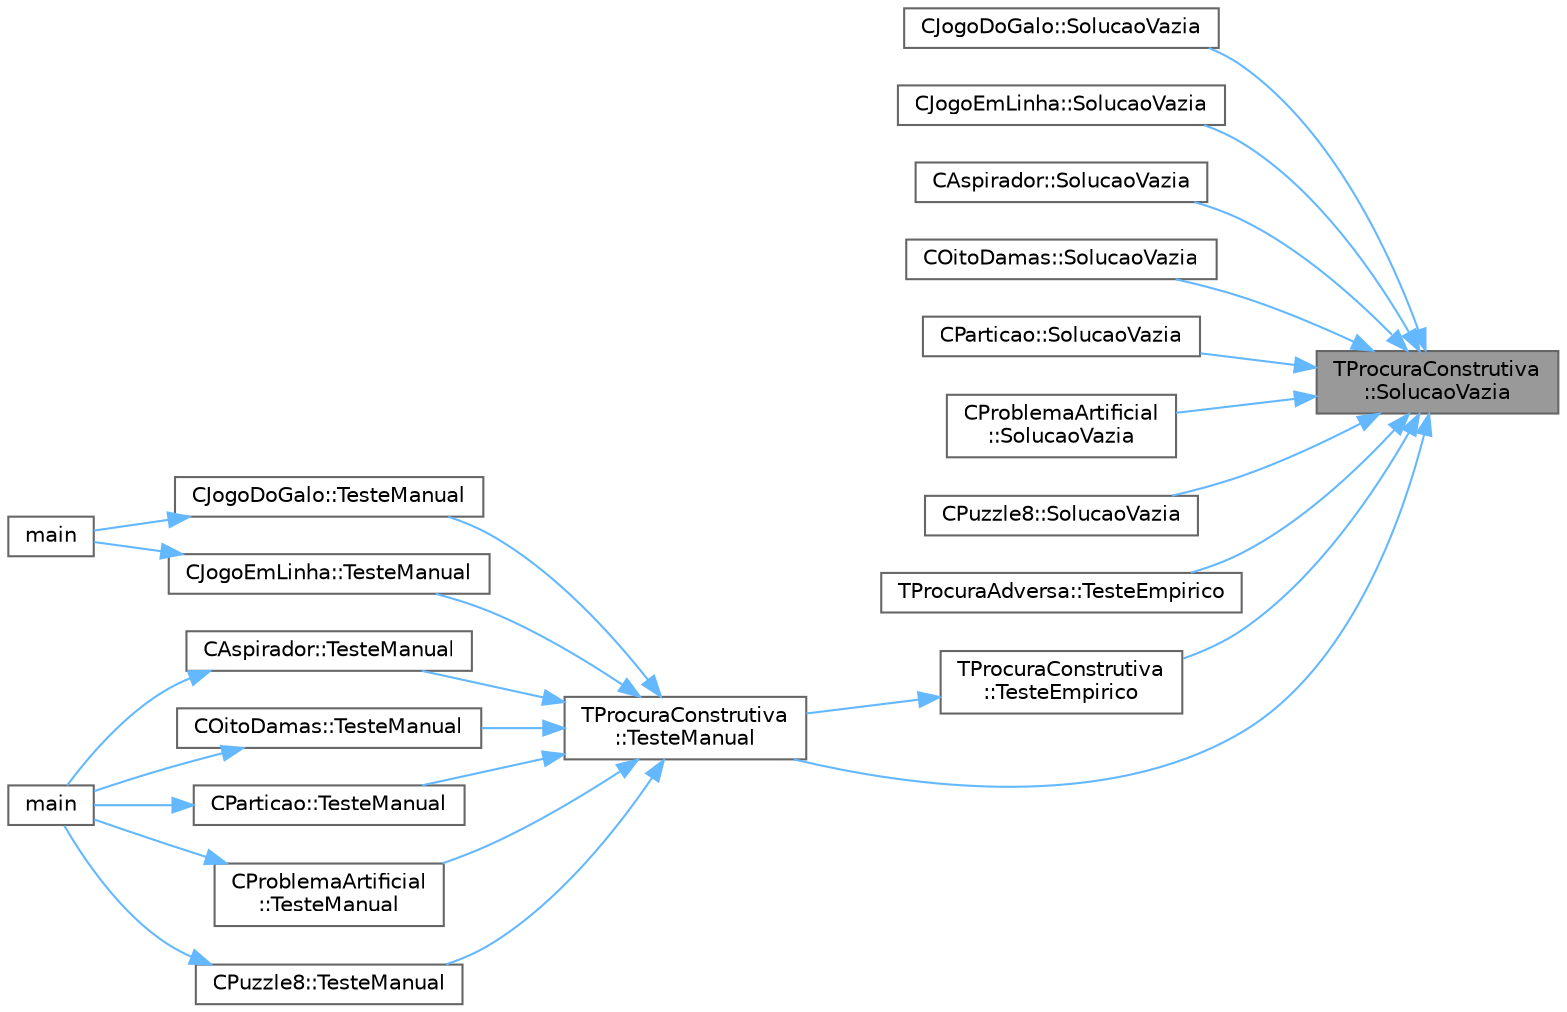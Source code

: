 digraph "TProcuraConstrutiva::SolucaoVazia"
{
 // LATEX_PDF_SIZE
  bgcolor="transparent";
  edge [fontname=Helvetica,fontsize=10,labelfontname=Helvetica,labelfontsize=10];
  node [fontname=Helvetica,fontsize=10,shape=box,height=0.2,width=0.4];
  rankdir="RL";
  Node1 [id="Node000001",label="TProcuraConstrutiva\l::SolucaoVazia",height=0.2,width=0.4,color="gray40", fillcolor="grey60", style="filled", fontcolor="black",tooltip="Coloca o objecto no estado inicial da procura."];
  Node1 -> Node2 [id="edge26_Node000001_Node000002",dir="back",color="steelblue1",style="solid",tooltip=" "];
  Node2 [id="Node000002",label="CJogoDoGalo::SolucaoVazia",height=0.2,width=0.4,color="grey40", fillcolor="white", style="filled",URL="$classCJogoDoGalo.html#a6855d470bfeb593cb354e5b6be4514ad",tooltip="Coloca o objecto no estado inicial da procura."];
  Node1 -> Node3 [id="edge27_Node000001_Node000003",dir="back",color="steelblue1",style="solid",tooltip=" "];
  Node3 [id="Node000003",label="CJogoEmLinha::SolucaoVazia",height=0.2,width=0.4,color="grey40", fillcolor="white", style="filled",URL="$classCJogoEmLinha.html#ad165a68c0587ca6d77274d84a2220f03",tooltip="Coloca o objecto no estado inicial da procura."];
  Node1 -> Node4 [id="edge28_Node000001_Node000004",dir="back",color="steelblue1",style="solid",tooltip=" "];
  Node4 [id="Node000004",label="CAspirador::SolucaoVazia",height=0.2,width=0.4,color="grey40", fillcolor="white", style="filled",URL="$classCAspirador.html#afc7cdfece73d364d74bca6bab1c899c1",tooltip="Coloca o objecto no estado inicial da procura."];
  Node1 -> Node5 [id="edge29_Node000001_Node000005",dir="back",color="steelblue1",style="solid",tooltip=" "];
  Node5 [id="Node000005",label="COitoDamas::SolucaoVazia",height=0.2,width=0.4,color="grey40", fillcolor="white", style="filled",URL="$classCOitoDamas.html#ab4686ec4d08c2df261fd74c9a1b274df",tooltip="Coloca o objecto no estado inicial da procura."];
  Node1 -> Node6 [id="edge30_Node000001_Node000006",dir="back",color="steelblue1",style="solid",tooltip=" "];
  Node6 [id="Node000006",label="CParticao::SolucaoVazia",height=0.2,width=0.4,color="grey40", fillcolor="white", style="filled",URL="$classCParticao.html#ac7bddec07a5f2d637785c13b32f2a4c5",tooltip="Coloca o objecto no estado inicial da procura."];
  Node1 -> Node7 [id="edge31_Node000001_Node000007",dir="back",color="steelblue1",style="solid",tooltip=" "];
  Node7 [id="Node000007",label="CProblemaArtificial\l::SolucaoVazia",height=0.2,width=0.4,color="grey40", fillcolor="white", style="filled",URL="$classCProblemaArtificial.html#ab8e6af484d17e145363d152536057697",tooltip="Coloca o objecto no estado inicial da procura."];
  Node1 -> Node8 [id="edge32_Node000001_Node000008",dir="back",color="steelblue1",style="solid",tooltip=" "];
  Node8 [id="Node000008",label="CPuzzle8::SolucaoVazia",height=0.2,width=0.4,color="grey40", fillcolor="white", style="filled",URL="$classCPuzzle8.html#a9cf95b2a057f5368736e503565fad846",tooltip="Coloca o objecto no estado inicial da procura."];
  Node1 -> Node9 [id="edge33_Node000001_Node000009",dir="back",color="steelblue1",style="solid",tooltip=" "];
  Node9 [id="Node000009",label="TProcuraAdversa::TesteEmpirico",height=0.2,width=0.4,color="grey40", fillcolor="white", style="filled",URL="$classTProcuraAdversa.html#ae849ba1f915dc5e0875faa281ba4bdbb",tooltip="Executa testes empíricos, em todas as configurações guardadas, nas instâncias selecionadas."];
  Node1 -> Node10 [id="edge34_Node000001_Node000010",dir="back",color="steelblue1",style="solid",tooltip=" "];
  Node10 [id="Node000010",label="TProcuraConstrutiva\l::TesteEmpirico",height=0.2,width=0.4,color="grey40", fillcolor="white", style="filled",URL="$group__RedefinicaoOpcional.html#gab2fca28035f165ce7c1d40acbfc8c971",tooltip="Executa testes empíricos, em todas as configurações guardadas, nas instâncias selecionadas."];
  Node10 -> Node11 [id="edge35_Node000010_Node000011",dir="back",color="steelblue1",style="solid",tooltip=" "];
  Node11 [id="Node000011",label="TProcuraConstrutiva\l::TesteManual",height=0.2,width=0.4,color="grey40", fillcolor="white", style="filled",URL="$group__RedefinicaoMandatoria.html#ga843a501e25cbaff7eb51d8d29995be3a",tooltip="Inicializa a interação com o utilizador."];
  Node11 -> Node12 [id="edge36_Node000011_Node000012",dir="back",color="steelblue1",style="solid",tooltip=" "];
  Node12 [id="Node000012",label="CJogoDoGalo::TesteManual",height=0.2,width=0.4,color="grey40", fillcolor="white", style="filled",URL="$classCJogoDoGalo.html#a113984a3801a93ebce61e0a700a413ab",tooltip="Inicializa a interação com o utilizador."];
  Node12 -> Node13 [id="edge37_Node000012_Node000013",dir="back",color="steelblue1",style="solid",tooltip=" "];
  Node13 [id="Node000013",label="main",height=0.2,width=0.4,color="grey40", fillcolor="white", style="filled",URL="$Teste_2teste_8cpp.html#a0ddf1224851353fc92bfbff6f499fa97",tooltip=" "];
  Node11 -> Node14 [id="edge38_Node000011_Node000014",dir="back",color="steelblue1",style="solid",tooltip=" "];
  Node14 [id="Node000014",label="CJogoEmLinha::TesteManual",height=0.2,width=0.4,color="grey40", fillcolor="white", style="filled",URL="$classCJogoEmLinha.html#ad289e94136b44c9e3e942acf64ff0449",tooltip="Inicializa a interação com o utilizador."];
  Node14 -> Node13 [id="edge39_Node000014_Node000013",dir="back",color="steelblue1",style="solid",tooltip=" "];
  Node11 -> Node15 [id="edge40_Node000011_Node000015",dir="back",color="steelblue1",style="solid",tooltip=" "];
  Node15 [id="Node000015",label="CAspirador::TesteManual",height=0.2,width=0.4,color="grey40", fillcolor="white", style="filled",URL="$classCAspirador.html#a718c8187439940dec18a46a9e9e024e3",tooltip="Inicializa a interação com o utilizador."];
  Node15 -> Node16 [id="edge41_Node000015_Node000016",dir="back",color="steelblue1",style="solid",tooltip=" "];
  Node16 [id="Node000016",label="main",height=0.2,width=0.4,color="grey40", fillcolor="white", style="filled",URL="$TProcuraConstrutiva_2Teste_2teste_8cpp.html#a0ddf1224851353fc92bfbff6f499fa97",tooltip=" "];
  Node11 -> Node17 [id="edge42_Node000011_Node000017",dir="back",color="steelblue1",style="solid",tooltip=" "];
  Node17 [id="Node000017",label="COitoDamas::TesteManual",height=0.2,width=0.4,color="grey40", fillcolor="white", style="filled",URL="$classCOitoDamas.html#a0fb443165d257ac17fc8cf5bc870404d",tooltip="Inicializa a interação com o utilizador."];
  Node17 -> Node16 [id="edge43_Node000017_Node000016",dir="back",color="steelblue1",style="solid",tooltip=" "];
  Node11 -> Node18 [id="edge44_Node000011_Node000018",dir="back",color="steelblue1",style="solid",tooltip=" "];
  Node18 [id="Node000018",label="CParticao::TesteManual",height=0.2,width=0.4,color="grey40", fillcolor="white", style="filled",URL="$classCParticao.html#aa4d328b9944991f3fc52ce0726111865",tooltip="Inicializa a interação com o utilizador."];
  Node18 -> Node16 [id="edge45_Node000018_Node000016",dir="back",color="steelblue1",style="solid",tooltip=" "];
  Node11 -> Node19 [id="edge46_Node000011_Node000019",dir="back",color="steelblue1",style="solid",tooltip=" "];
  Node19 [id="Node000019",label="CProblemaArtificial\l::TesteManual",height=0.2,width=0.4,color="grey40", fillcolor="white", style="filled",URL="$classCProblemaArtificial.html#abaad629eb538177261df40e1e27e92ed",tooltip="Inicializa a interação com o utilizador."];
  Node19 -> Node16 [id="edge47_Node000019_Node000016",dir="back",color="steelblue1",style="solid",tooltip=" "];
  Node11 -> Node20 [id="edge48_Node000011_Node000020",dir="back",color="steelblue1",style="solid",tooltip=" "];
  Node20 [id="Node000020",label="CPuzzle8::TesteManual",height=0.2,width=0.4,color="grey40", fillcolor="white", style="filled",URL="$classCPuzzle8.html#a06d2a8f5d7e3670eb6ee75d7a72b0265",tooltip="Inicializa a interação com o utilizador."];
  Node20 -> Node16 [id="edge49_Node000020_Node000016",dir="back",color="steelblue1",style="solid",tooltip=" "];
  Node1 -> Node11 [id="edge50_Node000001_Node000011",dir="back",color="steelblue1",style="solid",tooltip=" "];
}

